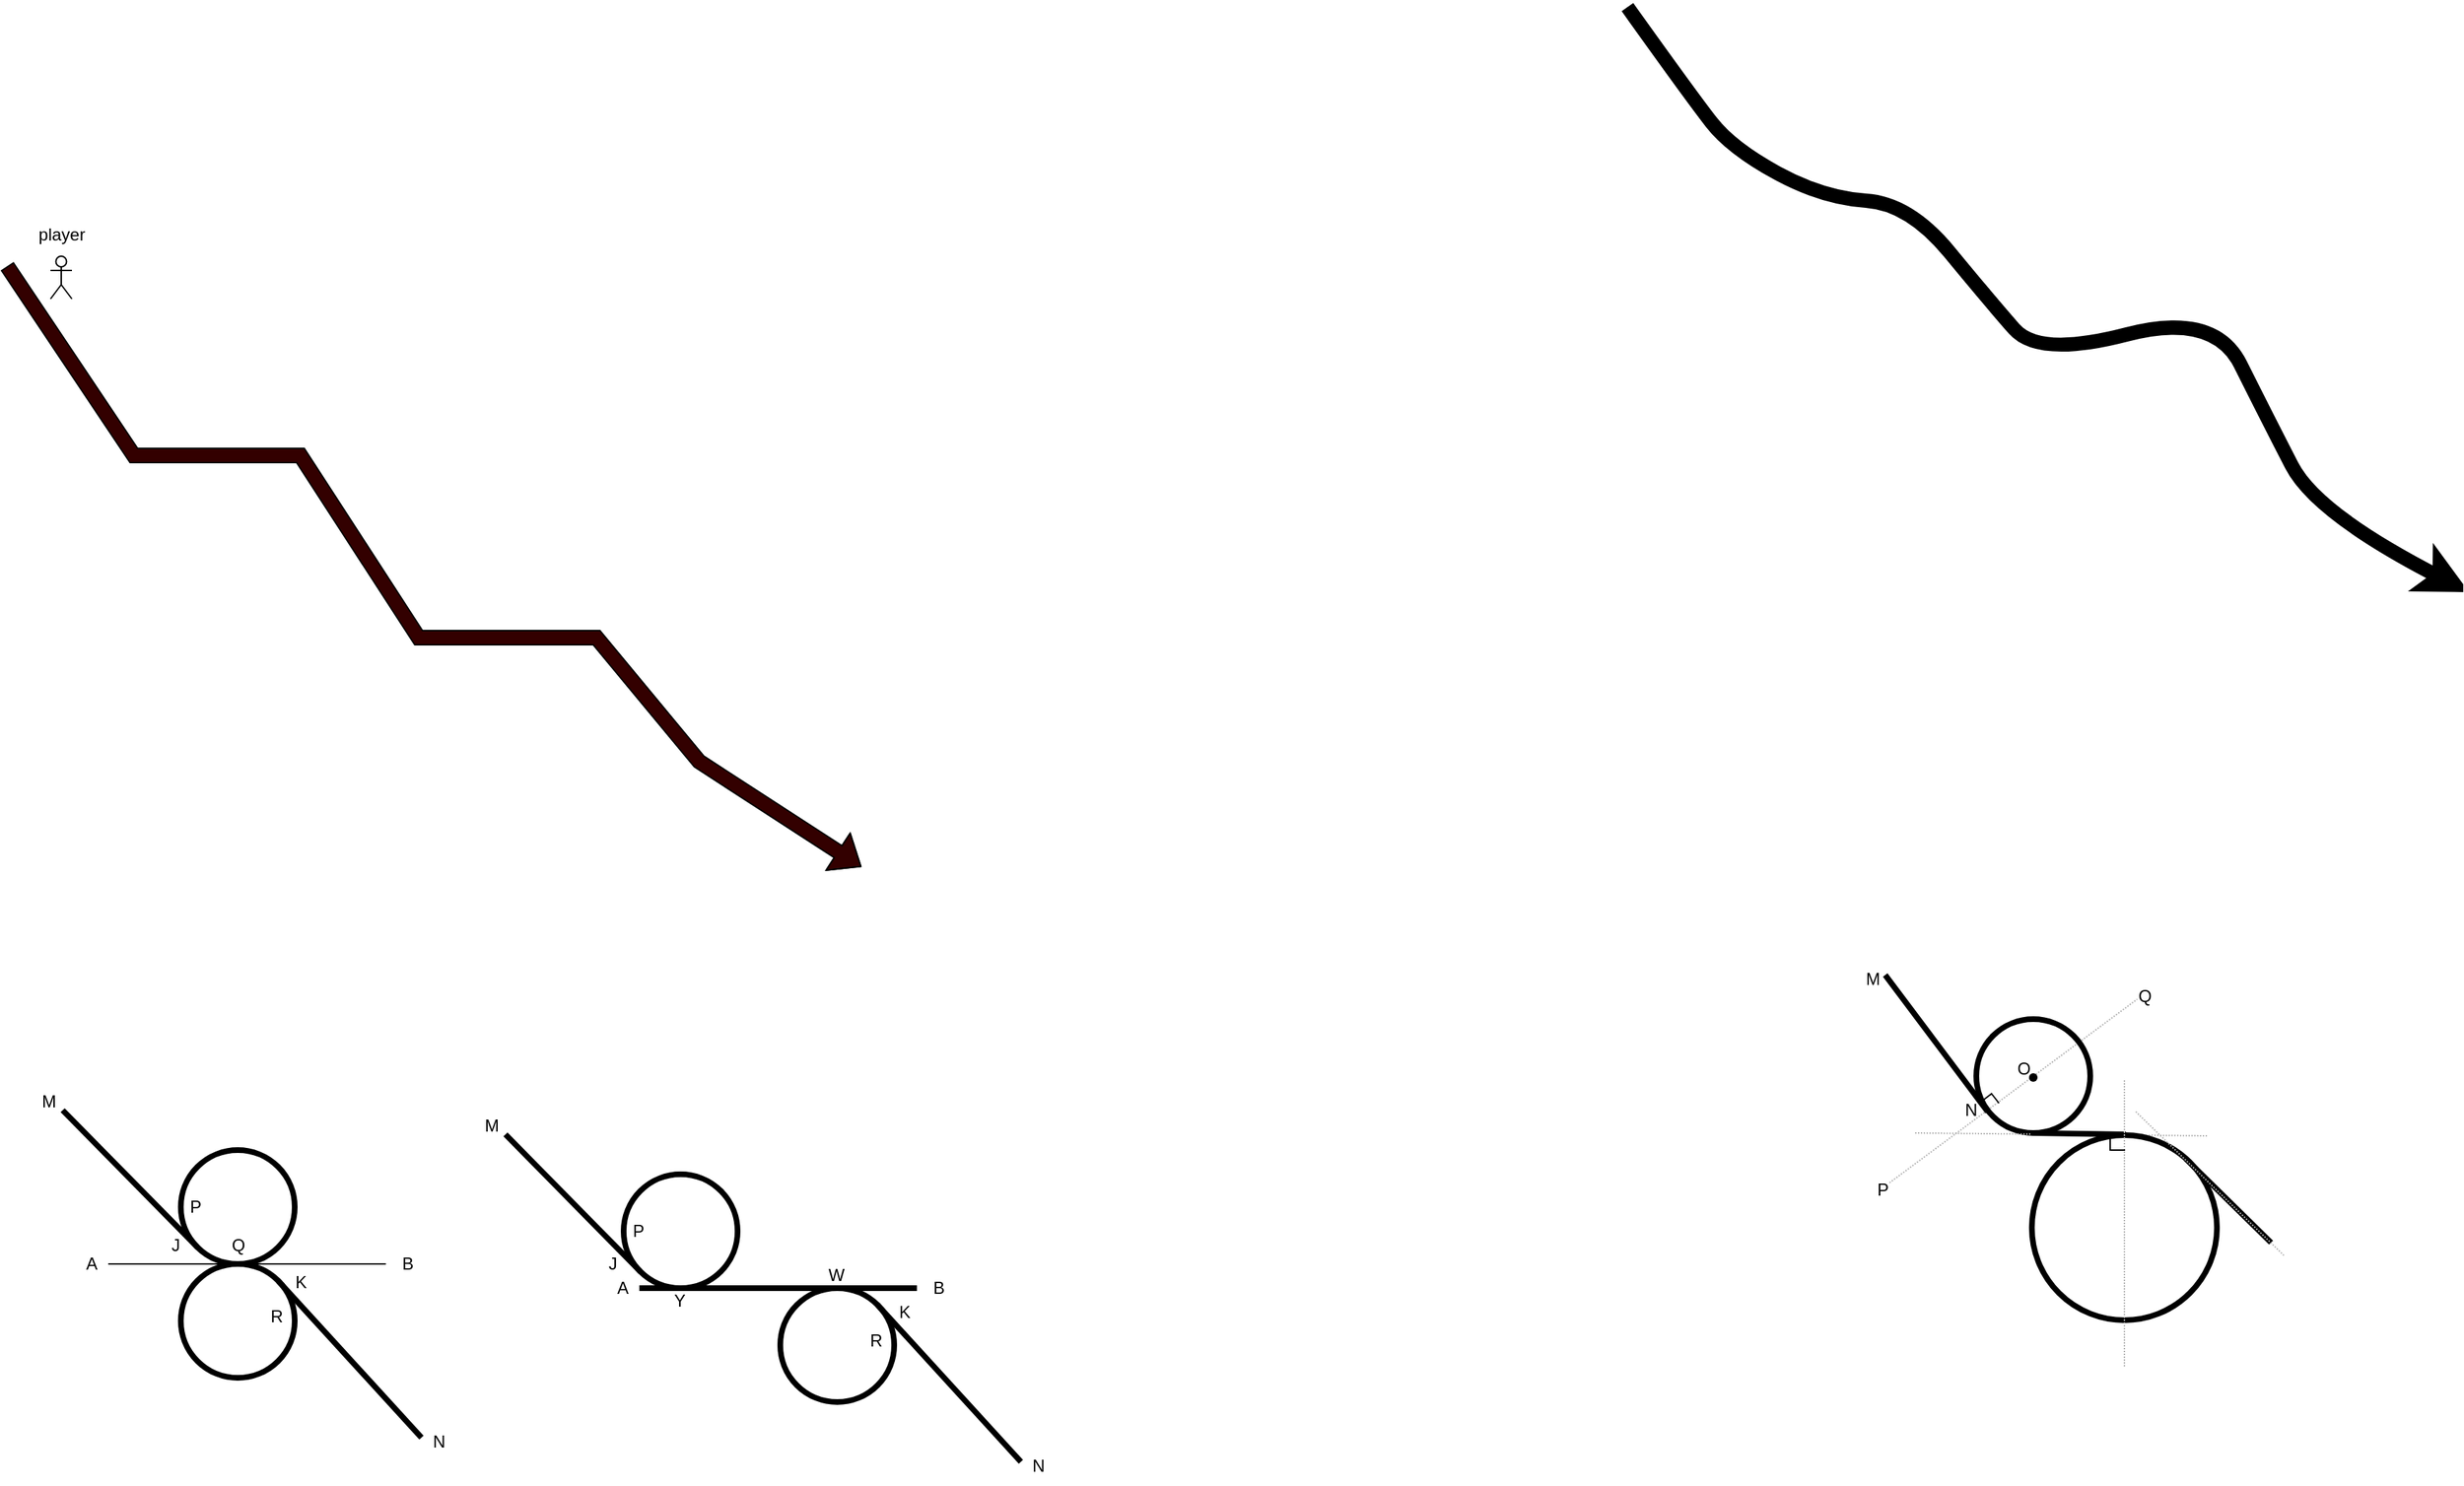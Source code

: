 <mxfile version="20.8.20" type="github"><diagram name="第 1 页" id="kjjIg12_HesShUst-c6d"><mxGraphModel dx="943" dy="3793" grid="0" gridSize="10" guides="1" tooltips="1" connect="1" arrows="1" fold="1" page="1" pageScale="1" pageWidth="2339" pageHeight="3300" math="0" shadow="0"><root><mxCell id="0"/><mxCell id="1" parent="0"/><mxCell id="RVXZUe4FiKriEfawHNxV-1" value="" style="endArrow=classic;html=1;rounded=0;shape=flexArrow;fillColor=#330000;" parent="1" edge="1"><mxGeometry width="50" height="50" relative="1" as="geometry"><mxPoint x="124" y="115" as="sourcePoint"/><mxPoint x="724" y="537" as="targetPoint"/><Array as="points"><mxPoint x="213" y="248"/><mxPoint x="330" y="248"/><mxPoint x="413" y="376"/><mxPoint x="538" y="376"/><mxPoint x="610" y="463"/></Array></mxGeometry></mxCell><mxCell id="RVXZUe4FiKriEfawHNxV-2" value="" style="shape=umlActor;verticalLabelPosition=bottom;verticalAlign=top;html=1;outlineConnect=0;" parent="1" vertex="1"><mxGeometry x="154.5" y="108" width="15" height="30" as="geometry"/></mxCell><mxCell id="RVXZUe4FiKriEfawHNxV-4" value="player" style="text;html=1;align=center;verticalAlign=middle;resizable=0;points=[];autosize=1;strokeColor=none;fillColor=none;" parent="1" vertex="1"><mxGeometry x="132" y="78" width="60" height="30" as="geometry"/></mxCell><mxCell id="RVXZUe4FiKriEfawHNxV-7" value="" style="curved=1;endArrow=classic;html=1;rounded=0;strokeWidth=10;" parent="1" edge="1"><mxGeometry width="50" height="50" relative="1" as="geometry"><mxPoint x="1262" y="-67" as="sourcePoint"/><mxPoint x="1853" y="344" as="targetPoint"/><Array as="points"><mxPoint x="1307" y="-4"/><mxPoint x="1335" y="32"/><mxPoint x="1399" y="67"/><mxPoint x="1460" y="71"/><mxPoint x="1516" y="139"/><mxPoint x="1551" y="179"/><mxPoint x="1674" y="147"/><mxPoint x="1711" y="221"/><mxPoint x="1746" y="289"/></Array></mxGeometry></mxCell><mxCell id="RVXZUe4FiKriEfawHNxV-8" value="" style="ellipse;whiteSpace=wrap;html=1;aspect=fixed;strokeWidth=4;" parent="1" vertex="1"><mxGeometry x="246" y="736" width="80" height="80" as="geometry"/></mxCell><mxCell id="RVXZUe4FiKriEfawHNxV-10" value="" style="ellipse;whiteSpace=wrap;html=1;aspect=fixed;strokeWidth=4;" parent="1" vertex="1"><mxGeometry x="246" y="816" width="80" height="80" as="geometry"/></mxCell><mxCell id="RVXZUe4FiKriEfawHNxV-13" value="" style="endArrow=none;html=1;rounded=0;" parent="1" edge="1"><mxGeometry width="50" height="50" relative="1" as="geometry"><mxPoint x="390" y="816" as="sourcePoint"/><mxPoint x="195" y="816" as="targetPoint"/></mxGeometry></mxCell><mxCell id="RVXZUe4FiKriEfawHNxV-14" value="A" style="text;html=1;align=center;verticalAlign=middle;resizable=0;points=[];autosize=1;strokeColor=none;fillColor=none;" parent="1" vertex="1"><mxGeometry x="169.5" y="803" width="26" height="26" as="geometry"/></mxCell><mxCell id="RVXZUe4FiKriEfawHNxV-15" value="B" style="text;html=1;align=center;verticalAlign=middle;resizable=0;points=[];autosize=1;strokeColor=none;fillColor=none;" parent="1" vertex="1"><mxGeometry x="392" y="803" width="26" height="26" as="geometry"/></mxCell><mxCell id="RVXZUe4FiKriEfawHNxV-18" value="P" style="text;html=1;align=center;verticalAlign=middle;resizable=0;points=[];autosize=1;strokeColor=none;fillColor=none;" parent="1" vertex="1"><mxGeometry x="243" y="763" width="26" height="26" as="geometry"/></mxCell><mxCell id="RVXZUe4FiKriEfawHNxV-19" value="Q" style="text;html=1;align=center;verticalAlign=middle;resizable=0;points=[];autosize=1;strokeColor=none;fillColor=none;" parent="1" vertex="1"><mxGeometry x="272.5" y="790" width="27" height="26" as="geometry"/></mxCell><mxCell id="RVXZUe4FiKriEfawHNxV-20" value="R" style="text;html=1;align=center;verticalAlign=middle;resizable=0;points=[];autosize=1;strokeColor=none;fillColor=none;" parent="1" vertex="1"><mxGeometry x="299" y="840" width="27" height="26" as="geometry"/></mxCell><mxCell id="RVXZUe4FiKriEfawHNxV-21" value="" style="endArrow=none;html=1;rounded=0;exitX=0;exitY=1;exitDx=0;exitDy=0;strokeWidth=4;" parent="1" source="RVXZUe4FiKriEfawHNxV-8" edge="1"><mxGeometry width="50" height="50" relative="1" as="geometry"><mxPoint x="238" y="801" as="sourcePoint"/><mxPoint x="163" y="708" as="targetPoint"/></mxGeometry></mxCell><mxCell id="RVXZUe4FiKriEfawHNxV-22" value="" style="endArrow=none;html=1;rounded=0;entryX=1;entryY=0;entryDx=0;entryDy=0;strokeWidth=4;" parent="1" target="RVXZUe4FiKriEfawHNxV-10" edge="1"><mxGeometry width="50" height="50" relative="1" as="geometry"><mxPoint x="415" y="938" as="sourcePoint"/><mxPoint x="449" y="849" as="targetPoint"/></mxGeometry></mxCell><mxCell id="RVXZUe4FiKriEfawHNxV-23" value="M" style="text;html=1;align=center;verticalAlign=middle;resizable=0;points=[];autosize=1;strokeColor=none;fillColor=none;" parent="1" vertex="1"><mxGeometry x="139" y="689" width="28" height="26" as="geometry"/></mxCell><mxCell id="RVXZUe4FiKriEfawHNxV-24" value="N" style="text;html=1;align=center;verticalAlign=middle;resizable=0;points=[];autosize=1;strokeColor=none;fillColor=none;" parent="1" vertex="1"><mxGeometry x="413" y="928" width="27" height="26" as="geometry"/></mxCell><mxCell id="RVXZUe4FiKriEfawHNxV-25" value="J" style="text;html=1;align=center;verticalAlign=middle;resizable=0;points=[];autosize=1;strokeColor=none;fillColor=none;" parent="1" vertex="1"><mxGeometry x="230" y="790" width="24" height="26" as="geometry"/></mxCell><mxCell id="RVXZUe4FiKriEfawHNxV-26" value="K" style="text;html=1;align=center;verticalAlign=middle;resizable=0;points=[];autosize=1;strokeColor=none;fillColor=none;" parent="1" vertex="1"><mxGeometry x="317" y="816" width="26" height="26" as="geometry"/></mxCell><mxCell id="RVXZUe4FiKriEfawHNxV-27" value="" style="ellipse;whiteSpace=wrap;html=1;aspect=fixed;strokeWidth=4;" parent="1" vertex="1"><mxGeometry x="557" y="753" width="80" height="80" as="geometry"/></mxCell><mxCell id="RVXZUe4FiKriEfawHNxV-28" value="" style="ellipse;whiteSpace=wrap;html=1;aspect=fixed;strokeWidth=4;" parent="1" vertex="1"><mxGeometry x="667" y="833" width="80" height="80" as="geometry"/></mxCell><mxCell id="RVXZUe4FiKriEfawHNxV-29" value="" style="endArrow=none;html=1;rounded=0;strokeWidth=4;" parent="1" edge="1"><mxGeometry width="50" height="50" relative="1" as="geometry"><mxPoint x="763" y="833" as="sourcePoint"/><mxPoint x="568" y="833" as="targetPoint"/></mxGeometry></mxCell><mxCell id="RVXZUe4FiKriEfawHNxV-30" value="A" style="text;html=1;align=center;verticalAlign=middle;resizable=0;points=[];autosize=1;strokeColor=none;fillColor=none;" parent="1" vertex="1"><mxGeometry x="542.5" y="820" width="26" height="26" as="geometry"/></mxCell><mxCell id="RVXZUe4FiKriEfawHNxV-31" value="B" style="text;html=1;align=center;verticalAlign=middle;resizable=0;points=[];autosize=1;strokeColor=none;fillColor=none;" parent="1" vertex="1"><mxGeometry x="765" y="820" width="26" height="26" as="geometry"/></mxCell><mxCell id="RVXZUe4FiKriEfawHNxV-32" value="P" style="text;html=1;align=center;verticalAlign=middle;resizable=0;points=[];autosize=1;strokeColor=none;fillColor=none;" parent="1" vertex="1"><mxGeometry x="554" y="780" width="26" height="26" as="geometry"/></mxCell><mxCell id="RVXZUe4FiKriEfawHNxV-34" value="R" style="text;html=1;align=center;verticalAlign=middle;resizable=0;points=[];autosize=1;strokeColor=none;fillColor=none;" parent="1" vertex="1"><mxGeometry x="720" y="857" width="27" height="26" as="geometry"/></mxCell><mxCell id="RVXZUe4FiKriEfawHNxV-35" value="" style="endArrow=none;html=1;rounded=0;exitX=0;exitY=1;exitDx=0;exitDy=0;strokeWidth=4;" parent="1" source="RVXZUe4FiKriEfawHNxV-27" edge="1"><mxGeometry width="50" height="50" relative="1" as="geometry"><mxPoint x="549" y="818" as="sourcePoint"/><mxPoint x="474" y="725" as="targetPoint"/></mxGeometry></mxCell><mxCell id="RVXZUe4FiKriEfawHNxV-36" value="" style="endArrow=none;html=1;rounded=0;entryX=1;entryY=0;entryDx=0;entryDy=0;strokeWidth=4;" parent="1" target="RVXZUe4FiKriEfawHNxV-28" edge="1"><mxGeometry width="50" height="50" relative="1" as="geometry"><mxPoint x="836" y="955" as="sourcePoint"/><mxPoint x="870" y="866" as="targetPoint"/></mxGeometry></mxCell><mxCell id="RVXZUe4FiKriEfawHNxV-37" value="M" style="text;html=1;align=center;verticalAlign=middle;resizable=0;points=[];autosize=1;strokeColor=none;fillColor=none;" parent="1" vertex="1"><mxGeometry x="450" y="706" width="28" height="26" as="geometry"/></mxCell><mxCell id="RVXZUe4FiKriEfawHNxV-38" value="N" style="text;html=1;align=center;verticalAlign=middle;resizable=0;points=[];autosize=1;strokeColor=none;fillColor=none;" parent="1" vertex="1"><mxGeometry x="834" y="945" width="27" height="26" as="geometry"/></mxCell><mxCell id="RVXZUe4FiKriEfawHNxV-39" value="J" style="text;html=1;align=center;verticalAlign=middle;resizable=0;points=[];autosize=1;strokeColor=none;fillColor=none;" parent="1" vertex="1"><mxGeometry x="537" y="803" width="24" height="26" as="geometry"/></mxCell><mxCell id="RVXZUe4FiKriEfawHNxV-40" value="K" style="text;html=1;align=center;verticalAlign=middle;resizable=0;points=[];autosize=1;strokeColor=none;fillColor=none;" parent="1" vertex="1"><mxGeometry x="741" y="837" width="26" height="26" as="geometry"/></mxCell><mxCell id="RVXZUe4FiKriEfawHNxV-41" value="Y" style="text;html=1;align=center;verticalAlign=middle;resizable=0;points=[];autosize=1;strokeColor=none;fillColor=none;" parent="1" vertex="1"><mxGeometry x="583" y="829" width="26" height="26" as="geometry"/></mxCell><mxCell id="RVXZUe4FiKriEfawHNxV-42" value="W" style="text;html=1;align=center;verticalAlign=middle;resizable=0;points=[];autosize=1;strokeColor=none;fillColor=none;" parent="1" vertex="1"><mxGeometry x="691" y="811" width="29" height="26" as="geometry"/></mxCell><mxCell id="Rtb0cXOA5EiNSojr2DT2-1" value="" style="endArrow=none;html=1;rounded=0;strokeWidth=4;" edge="1" parent="1"><mxGeometry width="50" height="50" relative="1" as="geometry"><mxPoint x="1515" y="709" as="sourcePoint"/><mxPoint x="1443" y="613" as="targetPoint"/></mxGeometry></mxCell><mxCell id="Rtb0cXOA5EiNSojr2DT2-2" value="" style="endArrow=none;html=1;rounded=0;strokeWidth=1;strokeColor=#B3B3B3;dashed=1;dashPattern=1 1;" edge="1" parent="1"><mxGeometry width="50" height="50" relative="1" as="geometry"><mxPoint x="1446" y="759" as="sourcePoint"/><mxPoint x="1620" y="630" as="targetPoint"/></mxGeometry></mxCell><mxCell id="Rtb0cXOA5EiNSojr2DT2-8" value="" style="shape=partialRectangle;whiteSpace=wrap;html=1;bottom=0;right=0;fillColor=none;rotation=52;" vertex="1" parent="1"><mxGeometry x="1513" y="698" width="8" height="8" as="geometry"/></mxCell><mxCell id="Rtb0cXOA5EiNSojr2DT2-9" value="" style="ellipse;whiteSpace=wrap;html=1;aspect=fixed;fillColor=none;strokeWidth=4;" vertex="1" parent="1"><mxGeometry x="1507" y="644" width="80" height="80" as="geometry"/></mxCell><mxCell id="Rtb0cXOA5EiNSojr2DT2-10" value="" style="shape=waypoint;sketch=0;fillStyle=solid;size=6;pointerEvents=1;points=[];fillColor=none;resizable=0;rotatable=0;perimeter=centerPerimeter;snapToPoint=1;" vertex="1" parent="1"><mxGeometry x="1537" y="675" width="20" height="20" as="geometry"/></mxCell><mxCell id="Rtb0cXOA5EiNSojr2DT2-11" value="" style="endArrow=none;html=1;rounded=0;strokeWidth=1;strokeColor=#B3B3B3;dashed=1;dashPattern=1 1;" edge="1" parent="1"><mxGeometry width="50" height="50" relative="1" as="geometry"><mxPoint x="1464" y="724" as="sourcePoint"/><mxPoint x="1669" y="726" as="targetPoint"/></mxGeometry></mxCell><mxCell id="Rtb0cXOA5EiNSojr2DT2-12" value="" style="endArrow=none;html=1;rounded=0;strokeWidth=4;strokeColor=#000000;" edge="1" parent="1"><mxGeometry width="50" height="50" relative="1" as="geometry"><mxPoint x="1546" y="724" as="sourcePoint"/><mxPoint x="1612" y="725" as="targetPoint"/></mxGeometry></mxCell><mxCell id="Rtb0cXOA5EiNSojr2DT2-13" value="" style="ellipse;whiteSpace=wrap;html=1;aspect=fixed;fillColor=none;strokeWidth=4;" vertex="1" parent="1"><mxGeometry x="1546" y="725.5" width="130" height="130" as="geometry"/></mxCell><mxCell id="Rtb0cXOA5EiNSojr2DT2-14" value="" style="endArrow=none;html=1;rounded=0;strokeWidth=1;strokeColor=#B3B3B3;dashed=1;dashPattern=1 1;" edge="1" parent="1"><mxGeometry width="50" height="50" relative="1" as="geometry"><mxPoint x="1611" y="888" as="sourcePoint"/><mxPoint x="1611" y="686" as="targetPoint"/></mxGeometry></mxCell><mxCell id="Rtb0cXOA5EiNSojr2DT2-15" value="" style="shape=partialRectangle;whiteSpace=wrap;html=1;bottom=0;right=0;fillColor=none;rotation=-90;" vertex="1" parent="1"><mxGeometry x="1600.5" y="725.5" width="11" height="10" as="geometry"/></mxCell><mxCell id="Rtb0cXOA5EiNSojr2DT2-16" value="" style="endArrow=none;html=1;rounded=0;strokeWidth=4;strokeColor=#000000;" edge="1" parent="1"><mxGeometry width="50" height="50" relative="1" as="geometry"><mxPoint x="1654" y="742" as="sourcePoint"/><mxPoint x="1714" y="801" as="targetPoint"/></mxGeometry></mxCell><mxCell id="Rtb0cXOA5EiNSojr2DT2-17" value="" style="endArrow=none;html=1;rounded=0;strokeWidth=1;strokeColor=#B3B3B3;dashed=1;dashPattern=1 1;" edge="1" parent="1"><mxGeometry width="50" height="50" relative="1" as="geometry"><mxPoint x="1619" y="709" as="sourcePoint"/><mxPoint x="1723" y="810" as="targetPoint"/></mxGeometry></mxCell><mxCell id="Rtb0cXOA5EiNSojr2DT2-18" value="M" style="text;html=1;align=center;verticalAlign=middle;resizable=0;points=[];autosize=1;strokeColor=none;fillColor=none;" vertex="1" parent="1"><mxGeometry x="1420" y="603" width="28" height="26" as="geometry"/></mxCell><mxCell id="Rtb0cXOA5EiNSojr2DT2-19" value="N" style="text;html=1;align=center;verticalAlign=middle;resizable=0;points=[];autosize=1;strokeColor=none;fillColor=none;" vertex="1" parent="1"><mxGeometry x="1489" y="695" width="27" height="26" as="geometry"/></mxCell><mxCell id="Rtb0cXOA5EiNSojr2DT2-20" value="P" style="text;html=1;align=center;verticalAlign=middle;resizable=0;points=[];autosize=1;strokeColor=none;fillColor=none;" vertex="1" parent="1"><mxGeometry x="1428" y="751" width="26" height="26" as="geometry"/></mxCell><mxCell id="Rtb0cXOA5EiNSojr2DT2-21" value="Q" style="text;html=1;align=center;verticalAlign=middle;resizable=0;points=[];autosize=1;strokeColor=none;fillColor=none;" vertex="1" parent="1"><mxGeometry x="1611.5" y="615" width="27" height="26" as="geometry"/></mxCell><mxCell id="Rtb0cXOA5EiNSojr2DT2-22" value="O" style="text;html=1;align=center;verticalAlign=middle;resizable=0;points=[];autosize=1;strokeColor=none;fillColor=none;" vertex="1" parent="1"><mxGeometry x="1526" y="666" width="27" height="26" as="geometry"/></mxCell></root></mxGraphModel></diagram></mxfile>